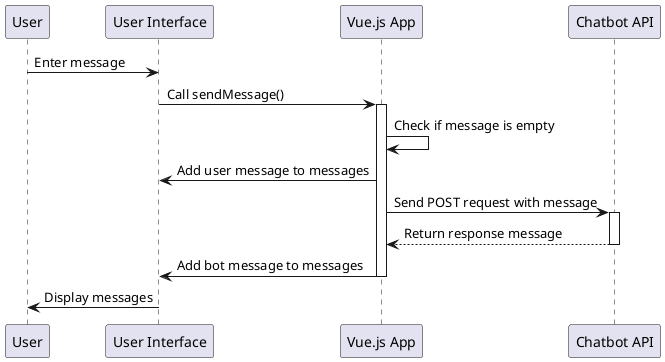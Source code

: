 @startuml
participant User
participant "User Interface" as UI
participant "Vue.js App" as App
participant "Chatbot API" as API

User -> UI : Enter message
UI -> App : Call sendMessage()
activate App
App -> App : Check if message is empty
App -> UI : Add user message to messages
App -> API : Send POST request with message
activate API
API --> App : Return response message
deactivate API
App -> UI : Add bot message to messages
deactivate App
UI -> User : Display messages
@enduml